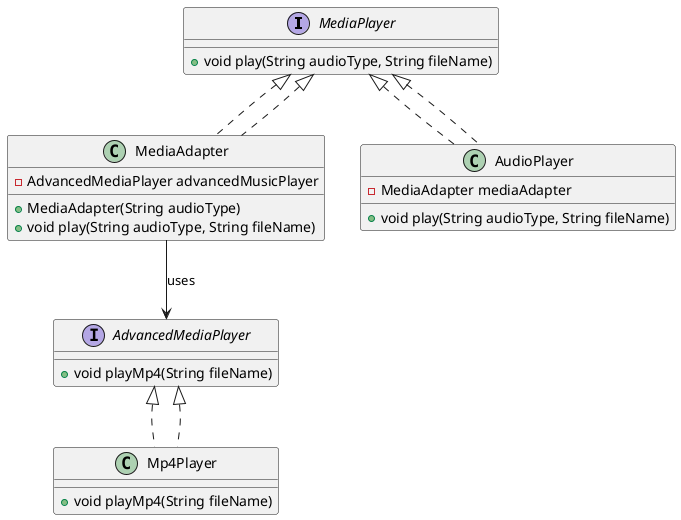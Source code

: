 @startuml
interface MediaPlayer {
    + void play(String audioType, String fileName)
}

interface AdvancedMediaPlayer {
    + void playMp4(String fileName)
}

class Mp4Player implements AdvancedMediaPlayer {
    + void playMp4(String fileName)
}

class MediaAdapter implements MediaPlayer {
    - AdvancedMediaPlayer advancedMusicPlayer
    + MediaAdapter(String audioType)
    + void play(String audioType, String fileName)
}

class AudioPlayer implements MediaPlayer {
    - MediaAdapter mediaAdapter
    + void play(String audioType, String fileName)
}

MediaPlayer <|.. AudioPlayer
MediaPlayer <|.. MediaAdapter
AdvancedMediaPlayer <|.. Mp4Player
MediaAdapter --> AdvancedMediaPlayer : uses

@enduml
